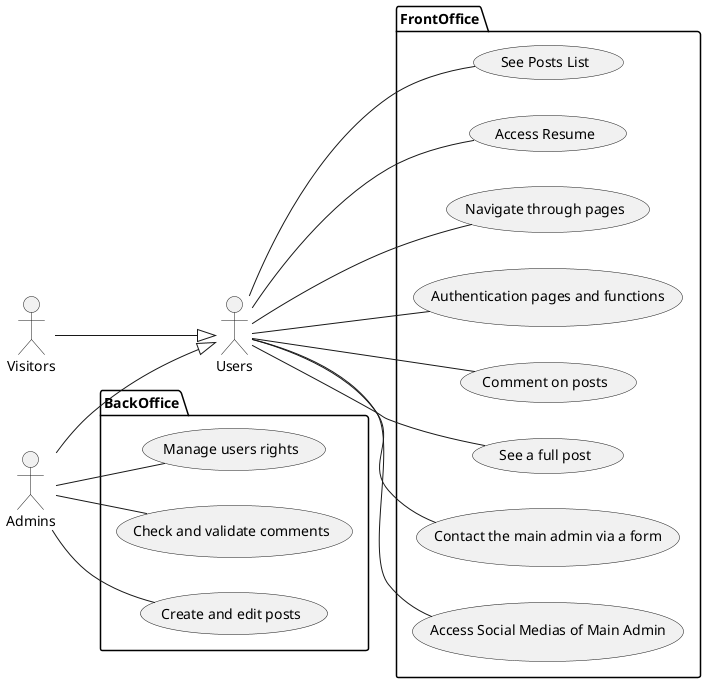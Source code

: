 @startuml
left to right direction
:Admins:
:Users:
:Visitors:
Admins -down-|> Users
Visitors -down-|> Users
package FrontOffice {
    Users -- (See Posts List)
    Users -- (Access Resume)
    Users -- (Navigate through pages)
    Users -- (Authentication pages and functions)
    Users -- (Comment on posts)
    Users -- (See a full post)
    Users -- (Contact the main admin via a form)
    Users -- (Access Social Medias of Main Admin)
}
package BackOffice {
    Admins -- (Manage users rights)
    Admins -- (Check and validate comments)
    Admins -- (Create and edit posts)
}
@enduml
